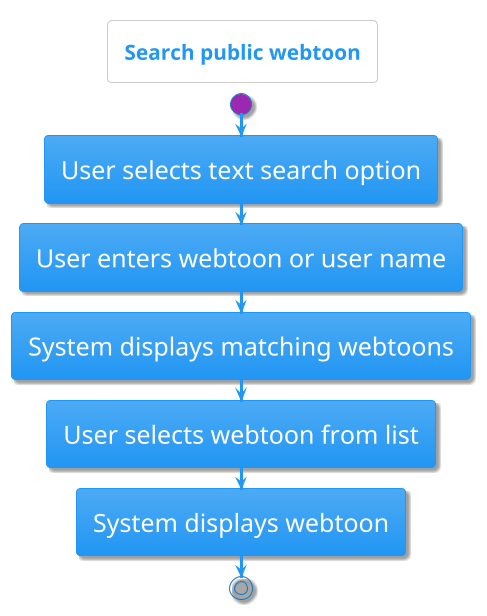 @startuml
!theme materia
title Search public webtoon
skinparam defaultFontSize 24

start
:User selects text search option;
:User enters webtoon or user name;
:System displays matching webtoons;
:User selects webtoon from list;
:System displays webtoon;
stop
@enduml